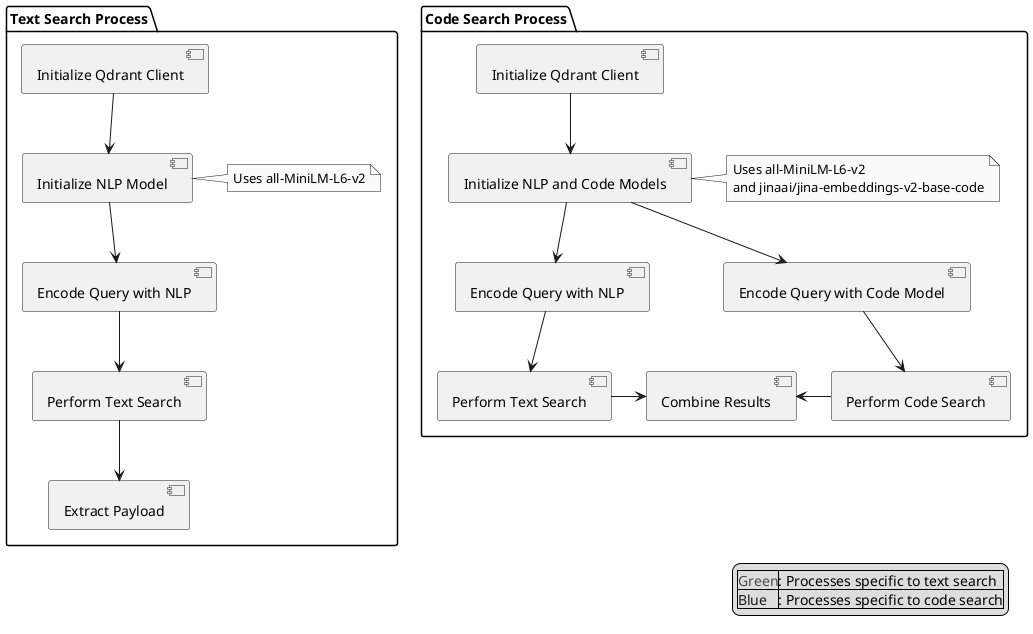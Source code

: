 @startuml query
skinparam monochrome true

' Define components
package "Text Search Process" {
    [Initialize Qdrant Client] as InitQdrantText
    [Initialize NLP Model] as InitNLP
    [Encode Query with NLP] as EncodeQueryText
    [Perform Text Search] as PerformSearchText
    [Extract Payload] as ExtractPayloadText
    note right of InitNLP: Uses all-MiniLM-L6-v2
}

package "Code Search Process" {
    [Initialize Qdrant Client] as InitQdrantCode
    [Initialize NLP and Code Models] as InitModels
    [Encode Query with NLP] as EncodeQueryNLP
    [Encode Query with Code Model] as EncodeQueryCode
    [Perform Text Search] as PerformSearchTextCode
    [Perform Code Search] as PerformSearchCode
    [Combine Results] as CombineResults
    note right of InitModels: Uses all-MiniLM-L6-v2 \nand jinaai/jina-embeddings-v2-base-code
}

' Connect components
InitQdrantText -down-> InitNLP
InitNLP -down-> EncodeQueryText
EncodeQueryText -down-> PerformSearchText
PerformSearchText -down-> ExtractPayloadText

InitQdrantCode -down-> InitModels
InitModels -down-> EncodeQueryNLP
InitModels -down-> EncodeQueryCode
EncodeQueryNLP -down-> PerformSearchTextCode
EncodeQueryCode -down-> PerformSearchCode
PerformSearchTextCode -right-> CombineResults
PerformSearchCode -left-> CombineResults

' Legend
legend right
|<color:Green>Green</color>|: Processes specific to text search|
|<color:Blue>Blue</color>|: Processes specific to code search|
endlegend

@enduml

